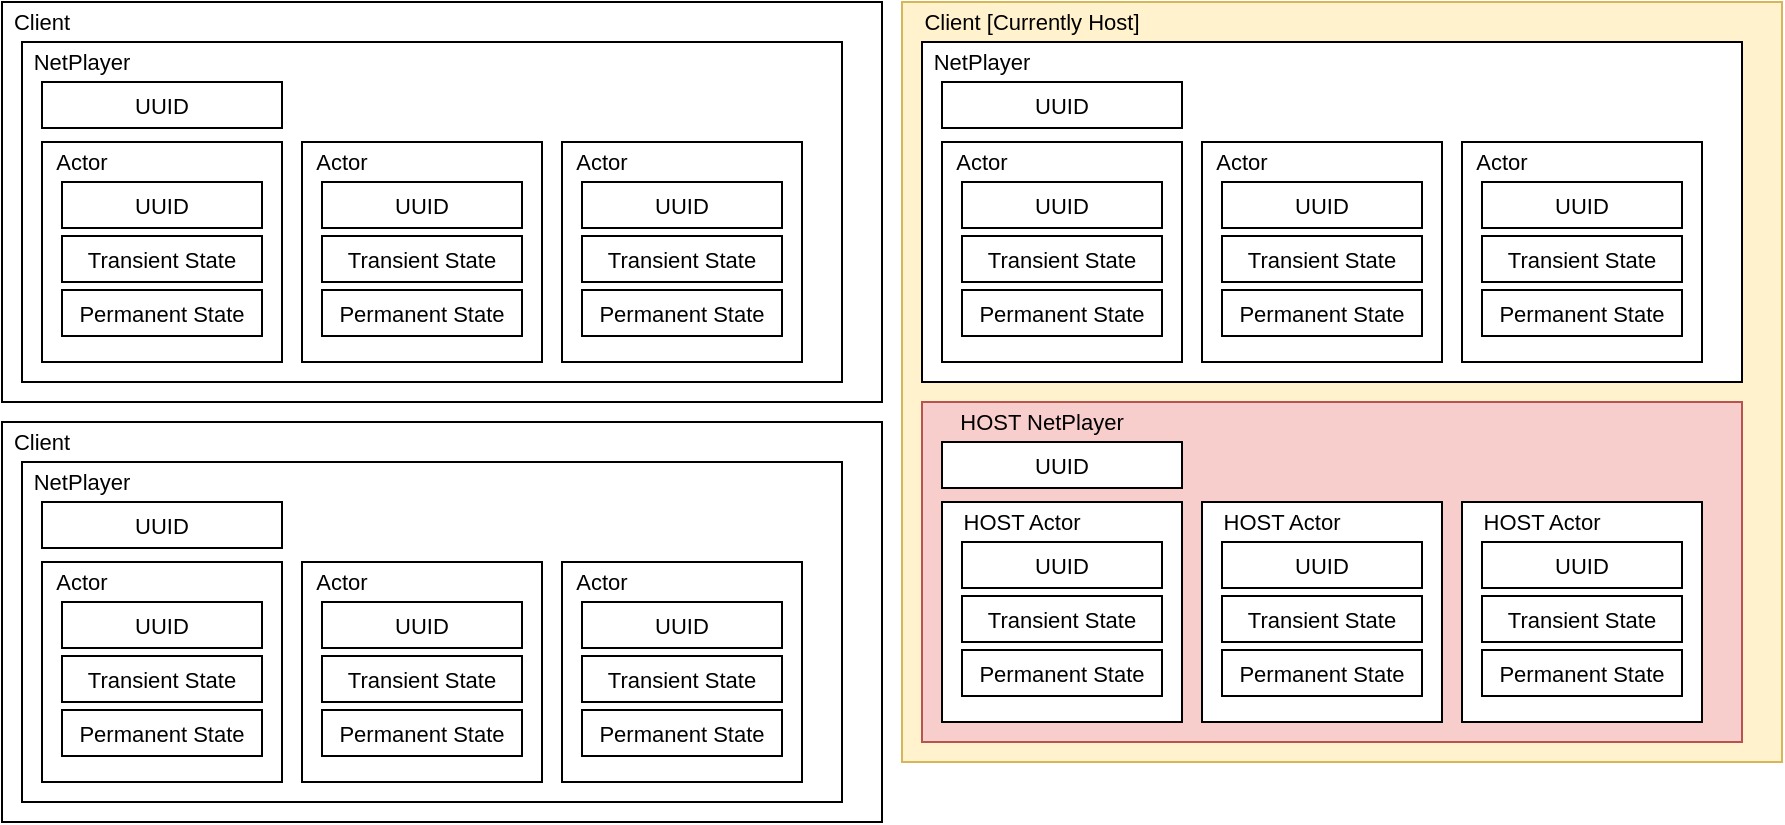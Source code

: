<mxfile version="12.2.2" type="device" pages="1"><diagram id="MKh70MlUMUHDNgtW7HrG" name="Page-1"><mxGraphModel dx="893" dy="660" grid="1" gridSize="10" guides="1" tooltips="1" connect="1" arrows="1" fold="1" page="1" pageScale="1" pageWidth="850" pageHeight="1100" math="0" shadow="0"><root><mxCell id="0"/><mxCell id="1" parent="0"/><mxCell id="tCt_JIs3wRvi5wz2-CJF-3" value="" style="rounded=0;whiteSpace=wrap;html=1;fontSize=11;" parent="1" vertex="1"><mxGeometry x="10" y="80" width="440" height="200" as="geometry"/></mxCell><mxCell id="tCt_JIs3wRvi5wz2-CJF-4" value="Client" style="text;html=1;strokeColor=none;fillColor=none;align=center;verticalAlign=middle;whiteSpace=wrap;rounded=0;fontSize=11;" parent="1" vertex="1"><mxGeometry x="10" y="80" width="40" height="20" as="geometry"/></mxCell><mxCell id="tCt_JIs3wRvi5wz2-CJF-44" value="" style="group;fontSize=11;" parent="1" vertex="1" connectable="0"><mxGeometry x="20" y="100" width="410" height="170" as="geometry"/></mxCell><mxCell id="tCt_JIs3wRvi5wz2-CJF-43" value="" style="group;fontSize=11;" parent="tCt_JIs3wRvi5wz2-CJF-44" vertex="1" connectable="0"><mxGeometry width="410" height="170" as="geometry"/></mxCell><mxCell id="tCt_JIs3wRvi5wz2-CJF-5" value="" style="rounded=0;whiteSpace=wrap;html=1;fontSize=11;" parent="tCt_JIs3wRvi5wz2-CJF-43" vertex="1"><mxGeometry width="410" height="170" as="geometry"/></mxCell><mxCell id="tCt_JIs3wRvi5wz2-CJF-28" value="" style="group;fontSize=11;" parent="tCt_JIs3wRvi5wz2-CJF-43" vertex="1" connectable="0"><mxGeometry x="10" y="50" width="120" height="110" as="geometry"/></mxCell><mxCell id="tCt_JIs3wRvi5wz2-CJF-8" value="" style="rounded=0;whiteSpace=wrap;html=1;fontSize=11;" parent="tCt_JIs3wRvi5wz2-CJF-28" vertex="1"><mxGeometry width="120" height="110" as="geometry"/></mxCell><mxCell id="tCt_JIs3wRvi5wz2-CJF-9" value="Actor" style="text;html=1;strokeColor=none;fillColor=none;align=center;verticalAlign=middle;whiteSpace=wrap;rounded=0;fontSize=11;" parent="tCt_JIs3wRvi5wz2-CJF-28" vertex="1"><mxGeometry width="40" height="20" as="geometry"/></mxCell><mxCell id="tCt_JIs3wRvi5wz2-CJF-10" value="Transient State" style="rounded=0;whiteSpace=wrap;html=1;fontSize=11;" parent="tCt_JIs3wRvi5wz2-CJF-28" vertex="1"><mxGeometry x="10" y="47" width="100" height="23" as="geometry"/></mxCell><mxCell id="tCt_JIs3wRvi5wz2-CJF-11" value="Permanent State" style="rounded=0;whiteSpace=wrap;html=1;fontSize=11;" parent="tCt_JIs3wRvi5wz2-CJF-28" vertex="1"><mxGeometry x="10" y="74" width="100" height="23" as="geometry"/></mxCell><mxCell id="tCt_JIs3wRvi5wz2-CJF-23" value="UUID" style="rounded=0;whiteSpace=wrap;html=1;fontSize=11;" parent="tCt_JIs3wRvi5wz2-CJF-28" vertex="1"><mxGeometry x="10" y="20" width="100" height="23" as="geometry"/></mxCell><mxCell id="tCt_JIs3wRvi5wz2-CJF-29" value="UUID" style="rounded=0;whiteSpace=wrap;html=1;fontSize=11;" parent="tCt_JIs3wRvi5wz2-CJF-43" vertex="1"><mxGeometry x="10" y="20" width="120" height="23" as="geometry"/></mxCell><mxCell id="tCt_JIs3wRvi5wz2-CJF-30" value="" style="group;fontSize=11;" parent="tCt_JIs3wRvi5wz2-CJF-43" vertex="1" connectable="0"><mxGeometry x="140" y="50" width="120" height="110" as="geometry"/></mxCell><mxCell id="tCt_JIs3wRvi5wz2-CJF-31" value="" style="rounded=0;whiteSpace=wrap;html=1;fontSize=11;" parent="tCt_JIs3wRvi5wz2-CJF-30" vertex="1"><mxGeometry width="120" height="110" as="geometry"/></mxCell><mxCell id="tCt_JIs3wRvi5wz2-CJF-32" value="Actor" style="text;html=1;strokeColor=none;fillColor=none;align=center;verticalAlign=middle;whiteSpace=wrap;rounded=0;fontSize=11;" parent="tCt_JIs3wRvi5wz2-CJF-30" vertex="1"><mxGeometry width="40" height="20" as="geometry"/></mxCell><mxCell id="tCt_JIs3wRvi5wz2-CJF-33" value="Transient State" style="rounded=0;whiteSpace=wrap;html=1;fontSize=11;" parent="tCt_JIs3wRvi5wz2-CJF-30" vertex="1"><mxGeometry x="10" y="47" width="100" height="23" as="geometry"/></mxCell><mxCell id="tCt_JIs3wRvi5wz2-CJF-34" value="Permanent State" style="rounded=0;whiteSpace=wrap;html=1;fontSize=11;" parent="tCt_JIs3wRvi5wz2-CJF-30" vertex="1"><mxGeometry x="10" y="74" width="100" height="23" as="geometry"/></mxCell><mxCell id="tCt_JIs3wRvi5wz2-CJF-35" value="UUID" style="rounded=0;whiteSpace=wrap;html=1;fontSize=11;" parent="tCt_JIs3wRvi5wz2-CJF-30" vertex="1"><mxGeometry x="10" y="20" width="100" height="23" as="geometry"/></mxCell><mxCell id="tCt_JIs3wRvi5wz2-CJF-36" value="" style="group;fontSize=11;" parent="tCt_JIs3wRvi5wz2-CJF-43" vertex="1" connectable="0"><mxGeometry x="270" y="50" width="120" height="110" as="geometry"/></mxCell><mxCell id="tCt_JIs3wRvi5wz2-CJF-37" value="" style="rounded=0;whiteSpace=wrap;html=1;fontSize=11;" parent="tCt_JIs3wRvi5wz2-CJF-36" vertex="1"><mxGeometry width="120" height="110" as="geometry"/></mxCell><mxCell id="tCt_JIs3wRvi5wz2-CJF-38" value="Actor" style="text;html=1;strokeColor=none;fillColor=none;align=center;verticalAlign=middle;whiteSpace=wrap;rounded=0;fontSize=11;" parent="tCt_JIs3wRvi5wz2-CJF-36" vertex="1"><mxGeometry width="40" height="20" as="geometry"/></mxCell><mxCell id="tCt_JIs3wRvi5wz2-CJF-39" value="Transient State" style="rounded=0;whiteSpace=wrap;html=1;fontSize=11;" parent="tCt_JIs3wRvi5wz2-CJF-36" vertex="1"><mxGeometry x="10" y="47" width="100" height="23" as="geometry"/></mxCell><mxCell id="tCt_JIs3wRvi5wz2-CJF-40" value="Permanent State" style="rounded=0;whiteSpace=wrap;html=1;fontSize=11;" parent="tCt_JIs3wRvi5wz2-CJF-36" vertex="1"><mxGeometry x="10" y="74" width="100" height="23" as="geometry"/></mxCell><mxCell id="tCt_JIs3wRvi5wz2-CJF-41" value="UUID" style="rounded=0;whiteSpace=wrap;html=1;fontSize=11;" parent="tCt_JIs3wRvi5wz2-CJF-36" vertex="1"><mxGeometry x="10" y="20" width="100" height="23" as="geometry"/></mxCell><mxCell id="tCt_JIs3wRvi5wz2-CJF-6" value="NetPlayer" style="text;html=1;strokeColor=none;fillColor=none;align=center;verticalAlign=middle;whiteSpace=wrap;rounded=0;fontSize=11;" parent="tCt_JIs3wRvi5wz2-CJF-44" vertex="1"><mxGeometry x="10" width="40" height="20" as="geometry"/></mxCell><mxCell id="tCt_JIs3wRvi5wz2-CJF-68" value="" style="rounded=0;whiteSpace=wrap;html=1;fontSize=11;" parent="1" vertex="1"><mxGeometry x="10" y="290" width="440" height="200" as="geometry"/></mxCell><mxCell id="tCt_JIs3wRvi5wz2-CJF-69" value="Client" style="text;html=1;strokeColor=none;fillColor=none;align=center;verticalAlign=middle;whiteSpace=wrap;rounded=0;fontSize=11;" parent="1" vertex="1"><mxGeometry x="10" y="290" width="40" height="20" as="geometry"/></mxCell><mxCell id="tCt_JIs3wRvi5wz2-CJF-70" value="" style="group;fontSize=11;" parent="1" vertex="1" connectable="0"><mxGeometry x="20" y="310" width="410" height="170" as="geometry"/></mxCell><mxCell id="tCt_JIs3wRvi5wz2-CJF-71" value="" style="group;fontSize=11;" parent="tCt_JIs3wRvi5wz2-CJF-70" vertex="1" connectable="0"><mxGeometry width="410" height="170" as="geometry"/></mxCell><mxCell id="tCt_JIs3wRvi5wz2-CJF-72" value="" style="rounded=0;whiteSpace=wrap;html=1;fontSize=11;" parent="tCt_JIs3wRvi5wz2-CJF-71" vertex="1"><mxGeometry width="410" height="170" as="geometry"/></mxCell><mxCell id="tCt_JIs3wRvi5wz2-CJF-73" value="" style="group;fontSize=11;" parent="tCt_JIs3wRvi5wz2-CJF-71" vertex="1" connectable="0"><mxGeometry x="10" y="50" width="120" height="110" as="geometry"/></mxCell><mxCell id="tCt_JIs3wRvi5wz2-CJF-74" value="" style="rounded=0;whiteSpace=wrap;html=1;fontSize=11;" parent="tCt_JIs3wRvi5wz2-CJF-73" vertex="1"><mxGeometry width="120" height="110" as="geometry"/></mxCell><mxCell id="tCt_JIs3wRvi5wz2-CJF-75" value="Actor" style="text;html=1;strokeColor=none;fillColor=none;align=center;verticalAlign=middle;whiteSpace=wrap;rounded=0;fontSize=11;" parent="tCt_JIs3wRvi5wz2-CJF-73" vertex="1"><mxGeometry width="40" height="20" as="geometry"/></mxCell><mxCell id="tCt_JIs3wRvi5wz2-CJF-76" value="Transient State" style="rounded=0;whiteSpace=wrap;html=1;fontSize=11;" parent="tCt_JIs3wRvi5wz2-CJF-73" vertex="1"><mxGeometry x="10" y="47" width="100" height="23" as="geometry"/></mxCell><mxCell id="tCt_JIs3wRvi5wz2-CJF-77" value="Permanent State" style="rounded=0;whiteSpace=wrap;html=1;fontSize=11;" parent="tCt_JIs3wRvi5wz2-CJF-73" vertex="1"><mxGeometry x="10" y="74" width="100" height="23" as="geometry"/></mxCell><mxCell id="tCt_JIs3wRvi5wz2-CJF-78" value="UUID" style="rounded=0;whiteSpace=wrap;html=1;fontSize=11;" parent="tCt_JIs3wRvi5wz2-CJF-73" vertex="1"><mxGeometry x="10" y="20" width="100" height="23" as="geometry"/></mxCell><mxCell id="tCt_JIs3wRvi5wz2-CJF-79" value="UUID" style="rounded=0;whiteSpace=wrap;html=1;fontSize=11;" parent="tCt_JIs3wRvi5wz2-CJF-71" vertex="1"><mxGeometry x="10" y="20" width="120" height="23" as="geometry"/></mxCell><mxCell id="tCt_JIs3wRvi5wz2-CJF-80" value="" style="group;fontSize=11;" parent="tCt_JIs3wRvi5wz2-CJF-71" vertex="1" connectable="0"><mxGeometry x="140" y="50" width="120" height="110" as="geometry"/></mxCell><mxCell id="tCt_JIs3wRvi5wz2-CJF-81" value="" style="rounded=0;whiteSpace=wrap;html=1;fontSize=11;" parent="tCt_JIs3wRvi5wz2-CJF-80" vertex="1"><mxGeometry width="120" height="110" as="geometry"/></mxCell><mxCell id="tCt_JIs3wRvi5wz2-CJF-82" value="Actor" style="text;html=1;strokeColor=none;fillColor=none;align=center;verticalAlign=middle;whiteSpace=wrap;rounded=0;fontSize=11;" parent="tCt_JIs3wRvi5wz2-CJF-80" vertex="1"><mxGeometry width="40" height="20" as="geometry"/></mxCell><mxCell id="tCt_JIs3wRvi5wz2-CJF-83" value="Transient State" style="rounded=0;whiteSpace=wrap;html=1;fontSize=11;" parent="tCt_JIs3wRvi5wz2-CJF-80" vertex="1"><mxGeometry x="10" y="47" width="100" height="23" as="geometry"/></mxCell><mxCell id="tCt_JIs3wRvi5wz2-CJF-84" value="Permanent State" style="rounded=0;whiteSpace=wrap;html=1;fontSize=11;" parent="tCt_JIs3wRvi5wz2-CJF-80" vertex="1"><mxGeometry x="10" y="74" width="100" height="23" as="geometry"/></mxCell><mxCell id="tCt_JIs3wRvi5wz2-CJF-85" value="UUID" style="rounded=0;whiteSpace=wrap;html=1;fontSize=11;" parent="tCt_JIs3wRvi5wz2-CJF-80" vertex="1"><mxGeometry x="10" y="20" width="100" height="23" as="geometry"/></mxCell><mxCell id="tCt_JIs3wRvi5wz2-CJF-86" value="" style="group;fontSize=11;" parent="tCt_JIs3wRvi5wz2-CJF-71" vertex="1" connectable="0"><mxGeometry x="270" y="50" width="120" height="110" as="geometry"/></mxCell><mxCell id="tCt_JIs3wRvi5wz2-CJF-87" value="" style="rounded=0;whiteSpace=wrap;html=1;fontSize=11;" parent="tCt_JIs3wRvi5wz2-CJF-86" vertex="1"><mxGeometry width="120" height="110" as="geometry"/></mxCell><mxCell id="tCt_JIs3wRvi5wz2-CJF-88" value="Actor" style="text;html=1;strokeColor=none;fillColor=none;align=center;verticalAlign=middle;whiteSpace=wrap;rounded=0;fontSize=11;" parent="tCt_JIs3wRvi5wz2-CJF-86" vertex="1"><mxGeometry width="40" height="20" as="geometry"/></mxCell><mxCell id="tCt_JIs3wRvi5wz2-CJF-89" value="Transient State" style="rounded=0;whiteSpace=wrap;html=1;fontSize=11;" parent="tCt_JIs3wRvi5wz2-CJF-86" vertex="1"><mxGeometry x="10" y="47" width="100" height="23" as="geometry"/></mxCell><mxCell id="tCt_JIs3wRvi5wz2-CJF-90" value="Permanent State" style="rounded=0;whiteSpace=wrap;html=1;fontSize=11;" parent="tCt_JIs3wRvi5wz2-CJF-86" vertex="1"><mxGeometry x="10" y="74" width="100" height="23" as="geometry"/></mxCell><mxCell id="tCt_JIs3wRvi5wz2-CJF-91" value="UUID" style="rounded=0;whiteSpace=wrap;html=1;fontSize=11;" parent="tCt_JIs3wRvi5wz2-CJF-86" vertex="1"><mxGeometry x="10" y="20" width="100" height="23" as="geometry"/></mxCell><mxCell id="tCt_JIs3wRvi5wz2-CJF-92" value="NetPlayer" style="text;html=1;strokeColor=none;fillColor=none;align=center;verticalAlign=middle;whiteSpace=wrap;rounded=0;fontSize=11;" parent="tCt_JIs3wRvi5wz2-CJF-70" vertex="1"><mxGeometry x="10" width="40" height="20" as="geometry"/></mxCell><mxCell id="tCt_JIs3wRvi5wz2-CJF-93" value="" style="rounded=0;whiteSpace=wrap;html=1;fillColor=#fff2cc;strokeColor=#d6b656;fontSize=11;" parent="1" vertex="1"><mxGeometry x="460" y="80" width="440" height="380" as="geometry"/></mxCell><mxCell id="tCt_JIs3wRvi5wz2-CJF-94" value="Client [Currently Host]" style="text;html=1;strokeColor=none;fillColor=none;align=center;verticalAlign=middle;whiteSpace=wrap;rounded=0;fontSize=11;" parent="1" vertex="1"><mxGeometry x="460" y="80" width="130" height="20" as="geometry"/></mxCell><mxCell id="tCt_JIs3wRvi5wz2-CJF-95" value="" style="group;fontSize=11;" parent="1" vertex="1" connectable="0"><mxGeometry x="470" y="100" width="410" height="170" as="geometry"/></mxCell><mxCell id="tCt_JIs3wRvi5wz2-CJF-96" value="" style="group;fontSize=11;" parent="tCt_JIs3wRvi5wz2-CJF-95" vertex="1" connectable="0"><mxGeometry width="410" height="170" as="geometry"/></mxCell><mxCell id="tCt_JIs3wRvi5wz2-CJF-97" value="" style="rounded=0;whiteSpace=wrap;html=1;fontSize=11;" parent="tCt_JIs3wRvi5wz2-CJF-96" vertex="1"><mxGeometry width="410" height="170" as="geometry"/></mxCell><mxCell id="tCt_JIs3wRvi5wz2-CJF-98" value="" style="group;fontSize=11;" parent="tCt_JIs3wRvi5wz2-CJF-96" vertex="1" connectable="0"><mxGeometry x="10" y="50" width="120" height="110" as="geometry"/></mxCell><mxCell id="tCt_JIs3wRvi5wz2-CJF-99" value="" style="rounded=0;whiteSpace=wrap;html=1;fontSize=11;" parent="tCt_JIs3wRvi5wz2-CJF-98" vertex="1"><mxGeometry width="120" height="110" as="geometry"/></mxCell><mxCell id="tCt_JIs3wRvi5wz2-CJF-100" value="Actor" style="text;html=1;strokeColor=none;fillColor=none;align=center;verticalAlign=middle;whiteSpace=wrap;rounded=0;fontSize=11;" parent="tCt_JIs3wRvi5wz2-CJF-98" vertex="1"><mxGeometry width="40" height="20" as="geometry"/></mxCell><mxCell id="tCt_JIs3wRvi5wz2-CJF-101" value="Transient State" style="rounded=0;whiteSpace=wrap;html=1;fontSize=11;" parent="tCt_JIs3wRvi5wz2-CJF-98" vertex="1"><mxGeometry x="10" y="47" width="100" height="23" as="geometry"/></mxCell><mxCell id="tCt_JIs3wRvi5wz2-CJF-102" value="Permanent State" style="rounded=0;whiteSpace=wrap;html=1;fontSize=11;" parent="tCt_JIs3wRvi5wz2-CJF-98" vertex="1"><mxGeometry x="10" y="74" width="100" height="23" as="geometry"/></mxCell><mxCell id="tCt_JIs3wRvi5wz2-CJF-103" value="UUID" style="rounded=0;whiteSpace=wrap;html=1;fontSize=11;" parent="tCt_JIs3wRvi5wz2-CJF-98" vertex="1"><mxGeometry x="10" y="20" width="100" height="23" as="geometry"/></mxCell><mxCell id="tCt_JIs3wRvi5wz2-CJF-104" value="UUID" style="rounded=0;whiteSpace=wrap;html=1;fontSize=11;" parent="tCt_JIs3wRvi5wz2-CJF-96" vertex="1"><mxGeometry x="10" y="20" width="120" height="23" as="geometry"/></mxCell><mxCell id="tCt_JIs3wRvi5wz2-CJF-105" value="" style="group;fontSize=11;" parent="tCt_JIs3wRvi5wz2-CJF-96" vertex="1" connectable="0"><mxGeometry x="140" y="50" width="120" height="110" as="geometry"/></mxCell><mxCell id="tCt_JIs3wRvi5wz2-CJF-106" value="" style="rounded=0;whiteSpace=wrap;html=1;fontSize=11;" parent="tCt_JIs3wRvi5wz2-CJF-105" vertex="1"><mxGeometry width="120" height="110" as="geometry"/></mxCell><mxCell id="tCt_JIs3wRvi5wz2-CJF-107" value="Actor" style="text;html=1;strokeColor=none;fillColor=none;align=center;verticalAlign=middle;whiteSpace=wrap;rounded=0;fontSize=11;" parent="tCt_JIs3wRvi5wz2-CJF-105" vertex="1"><mxGeometry width="40" height="20" as="geometry"/></mxCell><mxCell id="tCt_JIs3wRvi5wz2-CJF-108" value="Transient State" style="rounded=0;whiteSpace=wrap;html=1;fontSize=11;" parent="tCt_JIs3wRvi5wz2-CJF-105" vertex="1"><mxGeometry x="10" y="47" width="100" height="23" as="geometry"/></mxCell><mxCell id="tCt_JIs3wRvi5wz2-CJF-109" value="Permanent State" style="rounded=0;whiteSpace=wrap;html=1;fontSize=11;" parent="tCt_JIs3wRvi5wz2-CJF-105" vertex="1"><mxGeometry x="10" y="74" width="100" height="23" as="geometry"/></mxCell><mxCell id="tCt_JIs3wRvi5wz2-CJF-110" value="UUID" style="rounded=0;whiteSpace=wrap;html=1;fontSize=11;" parent="tCt_JIs3wRvi5wz2-CJF-105" vertex="1"><mxGeometry x="10" y="20" width="100" height="23" as="geometry"/></mxCell><mxCell id="tCt_JIs3wRvi5wz2-CJF-111" value="" style="group;fontSize=11;" parent="tCt_JIs3wRvi5wz2-CJF-96" vertex="1" connectable="0"><mxGeometry x="270" y="50" width="120" height="110" as="geometry"/></mxCell><mxCell id="tCt_JIs3wRvi5wz2-CJF-112" value="" style="rounded=0;whiteSpace=wrap;html=1;fontSize=11;" parent="tCt_JIs3wRvi5wz2-CJF-111" vertex="1"><mxGeometry width="120" height="110" as="geometry"/></mxCell><mxCell id="tCt_JIs3wRvi5wz2-CJF-113" value="Actor" style="text;html=1;strokeColor=none;fillColor=none;align=center;verticalAlign=middle;whiteSpace=wrap;rounded=0;fontSize=11;" parent="tCt_JIs3wRvi5wz2-CJF-111" vertex="1"><mxGeometry width="40" height="20" as="geometry"/></mxCell><mxCell id="tCt_JIs3wRvi5wz2-CJF-114" value="Transient State" style="rounded=0;whiteSpace=wrap;html=1;fontSize=11;" parent="tCt_JIs3wRvi5wz2-CJF-111" vertex="1"><mxGeometry x="10" y="47" width="100" height="23" as="geometry"/></mxCell><mxCell id="tCt_JIs3wRvi5wz2-CJF-115" value="Permanent State" style="rounded=0;whiteSpace=wrap;html=1;fontSize=11;" parent="tCt_JIs3wRvi5wz2-CJF-111" vertex="1"><mxGeometry x="10" y="74" width="100" height="23" as="geometry"/></mxCell><mxCell id="tCt_JIs3wRvi5wz2-CJF-116" value="UUID" style="rounded=0;whiteSpace=wrap;html=1;fontSize=11;" parent="tCt_JIs3wRvi5wz2-CJF-111" vertex="1"><mxGeometry x="10" y="20" width="100" height="23" as="geometry"/></mxCell><mxCell id="tCt_JIs3wRvi5wz2-CJF-117" value="NetPlayer" style="text;html=1;strokeColor=none;fillColor=none;align=center;verticalAlign=middle;whiteSpace=wrap;rounded=0;fontSize=11;" parent="tCt_JIs3wRvi5wz2-CJF-95" vertex="1"><mxGeometry x="10" width="40" height="20" as="geometry"/></mxCell><mxCell id="tCt_JIs3wRvi5wz2-CJF-118" value="" style="group;fillColor=#ffffff;strokeColor=#b85450;fontSize=11;" parent="1" vertex="1" connectable="0"><mxGeometry x="470" y="280" width="410" height="170" as="geometry"/></mxCell><mxCell id="tCt_JIs3wRvi5wz2-CJF-119" value="" style="group;fillColor=#f8cecc;strokeColor=#b85450;gradientColor=none;fontSize=11;" parent="1" vertex="1" connectable="0"><mxGeometry x="470" y="280" width="410" height="170" as="geometry"/></mxCell><mxCell id="tCt_JIs3wRvi5wz2-CJF-120" value="" style="rounded=0;whiteSpace=wrap;html=1;fillColor=#f8cecc;strokeColor=#b85450;fontSize=11;" parent="tCt_JIs3wRvi5wz2-CJF-119" vertex="1"><mxGeometry width="410" height="170" as="geometry"/></mxCell><mxCell id="tCt_JIs3wRvi5wz2-CJF-121" value="" style="group;fontSize=11;" parent="tCt_JIs3wRvi5wz2-CJF-119" vertex="1" connectable="0"><mxGeometry x="10" y="50" width="120" height="110" as="geometry"/></mxCell><mxCell id="tCt_JIs3wRvi5wz2-CJF-122" value="" style="rounded=0;whiteSpace=wrap;html=1;fontSize=11;" parent="tCt_JIs3wRvi5wz2-CJF-121" vertex="1"><mxGeometry width="120" height="110" as="geometry"/></mxCell><mxCell id="tCt_JIs3wRvi5wz2-CJF-123" value="HOST Actor" style="text;html=1;strokeColor=none;fillColor=none;align=center;verticalAlign=middle;whiteSpace=wrap;rounded=0;fontSize=11;" parent="tCt_JIs3wRvi5wz2-CJF-121" vertex="1"><mxGeometry width="80" height="20" as="geometry"/></mxCell><mxCell id="tCt_JIs3wRvi5wz2-CJF-124" value="Transient State" style="rounded=0;whiteSpace=wrap;html=1;fontSize=11;" parent="tCt_JIs3wRvi5wz2-CJF-121" vertex="1"><mxGeometry x="10" y="47" width="100" height="23" as="geometry"/></mxCell><mxCell id="tCt_JIs3wRvi5wz2-CJF-125" value="Permanent State" style="rounded=0;whiteSpace=wrap;html=1;fontSize=11;" parent="tCt_JIs3wRvi5wz2-CJF-121" vertex="1"><mxGeometry x="10" y="74" width="100" height="23" as="geometry"/></mxCell><mxCell id="tCt_JIs3wRvi5wz2-CJF-126" value="UUID" style="rounded=0;whiteSpace=wrap;html=1;fontSize=11;" parent="tCt_JIs3wRvi5wz2-CJF-121" vertex="1"><mxGeometry x="10" y="20" width="100" height="23" as="geometry"/></mxCell><mxCell id="tCt_JIs3wRvi5wz2-CJF-127" value="UUID" style="rounded=0;whiteSpace=wrap;html=1;fontSize=11;" parent="tCt_JIs3wRvi5wz2-CJF-119" vertex="1"><mxGeometry x="10" y="20" width="120" height="23" as="geometry"/></mxCell><mxCell id="tCt_JIs3wRvi5wz2-CJF-141" value="" style="group;fontSize=11;" parent="tCt_JIs3wRvi5wz2-CJF-119" vertex="1" connectable="0"><mxGeometry x="140" y="50" width="120" height="110" as="geometry"/></mxCell><mxCell id="tCt_JIs3wRvi5wz2-CJF-142" value="" style="rounded=0;whiteSpace=wrap;html=1;fontSize=11;" parent="tCt_JIs3wRvi5wz2-CJF-141" vertex="1"><mxGeometry width="120" height="110" as="geometry"/></mxCell><mxCell id="tCt_JIs3wRvi5wz2-CJF-143" value="HOST Actor" style="text;html=1;strokeColor=none;fillColor=none;align=center;verticalAlign=middle;whiteSpace=wrap;rounded=0;fontSize=11;" parent="tCt_JIs3wRvi5wz2-CJF-141" vertex="1"><mxGeometry width="80" height="20" as="geometry"/></mxCell><mxCell id="tCt_JIs3wRvi5wz2-CJF-144" value="Transient State" style="rounded=0;whiteSpace=wrap;html=1;fontSize=11;" parent="tCt_JIs3wRvi5wz2-CJF-141" vertex="1"><mxGeometry x="10" y="47" width="100" height="23" as="geometry"/></mxCell><mxCell id="tCt_JIs3wRvi5wz2-CJF-145" value="Permanent State" style="rounded=0;whiteSpace=wrap;html=1;fontSize=11;" parent="tCt_JIs3wRvi5wz2-CJF-141" vertex="1"><mxGeometry x="10" y="74" width="100" height="23" as="geometry"/></mxCell><mxCell id="tCt_JIs3wRvi5wz2-CJF-146" value="UUID" style="rounded=0;whiteSpace=wrap;html=1;fontSize=11;" parent="tCt_JIs3wRvi5wz2-CJF-141" vertex="1"><mxGeometry x="10" y="20" width="100" height="23" as="geometry"/></mxCell><mxCell id="tCt_JIs3wRvi5wz2-CJF-147" value="" style="group;fontSize=11;" parent="tCt_JIs3wRvi5wz2-CJF-119" vertex="1" connectable="0"><mxGeometry x="270" y="50" width="120" height="110" as="geometry"/></mxCell><mxCell id="tCt_JIs3wRvi5wz2-CJF-148" value="" style="rounded=0;whiteSpace=wrap;html=1;fontSize=11;" parent="tCt_JIs3wRvi5wz2-CJF-147" vertex="1"><mxGeometry width="120" height="110" as="geometry"/></mxCell><mxCell id="tCt_JIs3wRvi5wz2-CJF-149" value="HOST Actor" style="text;html=1;strokeColor=none;fillColor=none;align=center;verticalAlign=middle;whiteSpace=wrap;rounded=0;fontSize=11;" parent="tCt_JIs3wRvi5wz2-CJF-147" vertex="1"><mxGeometry width="80" height="20" as="geometry"/></mxCell><mxCell id="tCt_JIs3wRvi5wz2-CJF-150" value="Transient State" style="rounded=0;whiteSpace=wrap;html=1;fontSize=11;" parent="tCt_JIs3wRvi5wz2-CJF-147" vertex="1"><mxGeometry x="10" y="47" width="100" height="23" as="geometry"/></mxCell><mxCell id="tCt_JIs3wRvi5wz2-CJF-151" value="Permanent State" style="rounded=0;whiteSpace=wrap;html=1;fontSize=11;" parent="tCt_JIs3wRvi5wz2-CJF-147" vertex="1"><mxGeometry x="10" y="74" width="100" height="23" as="geometry"/></mxCell><mxCell id="tCt_JIs3wRvi5wz2-CJF-152" value="UUID" style="rounded=0;whiteSpace=wrap;html=1;fontSize=11;" parent="tCt_JIs3wRvi5wz2-CJF-147" vertex="1"><mxGeometry x="10" y="20" width="100" height="23" as="geometry"/></mxCell><mxCell id="tCt_JIs3wRvi5wz2-CJF-140" value="HOST NetPlayer" style="text;html=1;strokeColor=none;fillColor=none;align=center;verticalAlign=middle;whiteSpace=wrap;rounded=0;fontSize=11;" parent="1" vertex="1"><mxGeometry x="480" y="280" width="100" height="20" as="geometry"/></mxCell></root></mxGraphModel></diagram></mxfile>